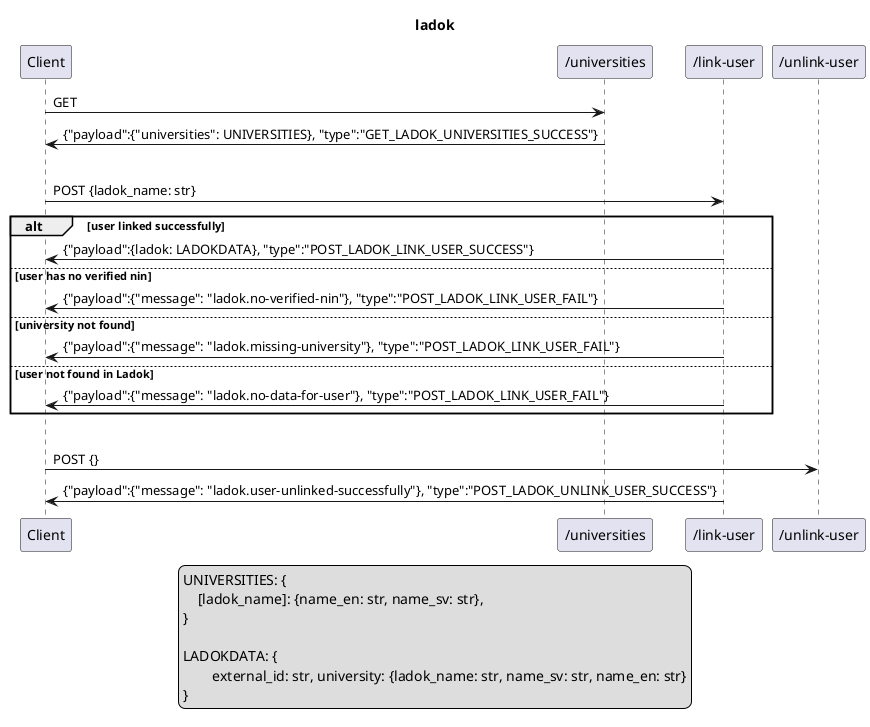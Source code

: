 @startuml
title ladok

legend
    UNIVERSITIES: {
        [ladok_name]: {name_en: str, name_sv: str},
    }

    LADOKDATA: {
            external_id: str, university: {ladok_name: str, name_sv: str, name_en: str}
    }
end legend

Client->"/universities": GET
"/universities"->Client: {"payload":{"universities": UNIVERSITIES}, "type":"GET_LADOK_UNIVERSITIES_SUCCESS"}
|||
Client->"/link-user": POST {ladok_name: str}
alt user linked successfully
"/link-user"->Client: {"payload":{ladok: LADOKDATA}, "type":"POST_LADOK_LINK_USER_SUCCESS"}
else user has no verified nin
"/link-user"->Client: {"payload":{"message": "ladok.no-verified-nin"}, "type":"POST_LADOK_LINK_USER_FAIL"}
else university not found
"/link-user"->Client: {"payload":{"message": "ladok.missing-university"}, "type":"POST_LADOK_LINK_USER_FAIL"}
else user not found in Ladok
"/link-user"->Client: {"payload":{"message": "ladok.no-data-for-user"}, "type":"POST_LADOK_LINK_USER_FAIL"}
end
|||
Client->"/unlink-user": POST {}
"/link-user"->Client: {"payload":{"message": "ladok.user-unlinked-successfully"}, "type":"POST_LADOK_UNLINK_USER_SUCCESS"}
@enduml
